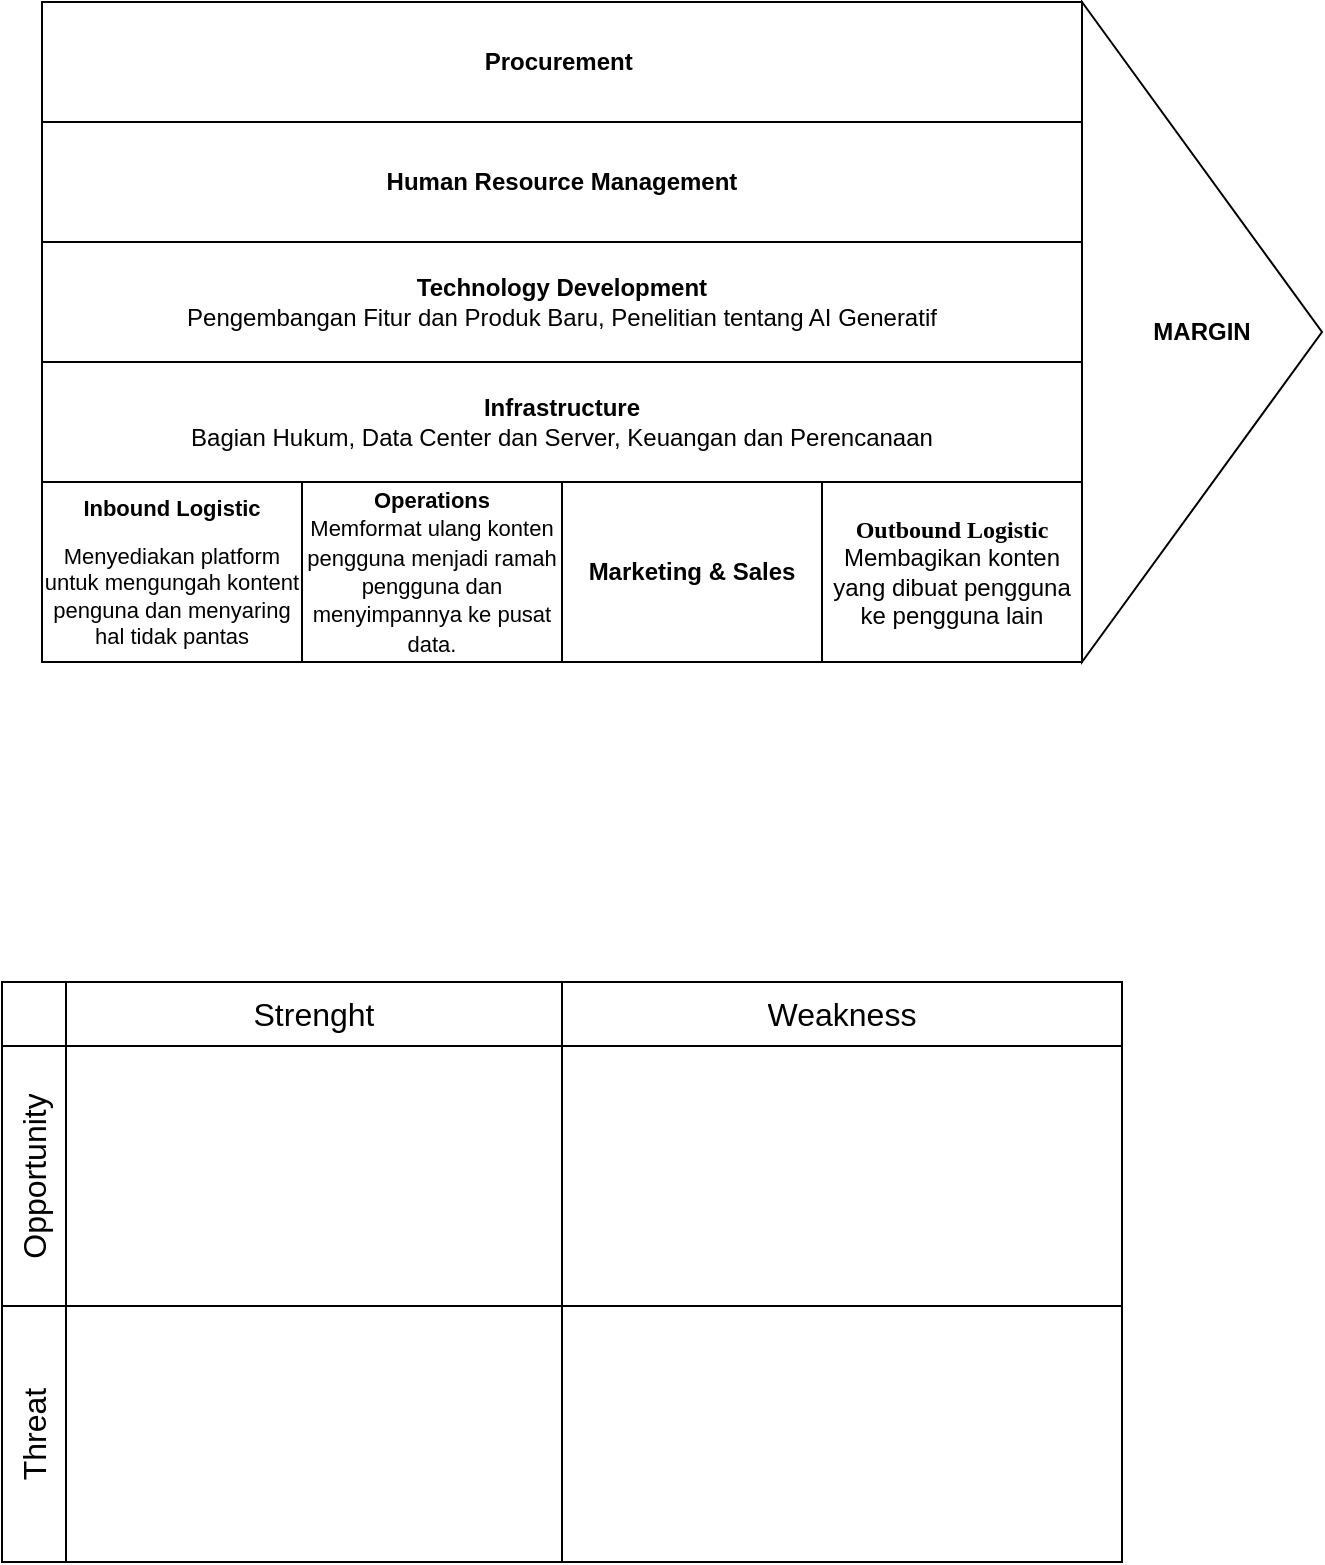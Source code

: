 <mxfile version="24.6.2" type="github">
  <diagram name="Page-1" id="Vned0AJL_Sf1EVz8iLoT">
    <mxGraphModel dx="922" dy="460" grid="1" gridSize="10" guides="1" tooltips="1" connect="1" arrows="1" fold="1" page="1" pageScale="1" pageWidth="850" pageHeight="1100" math="0" shadow="0">
      <root>
        <mxCell id="0" />
        <mxCell id="1" parent="0" />
        <mxCell id="iblUcHsWFGveh7NraL_f-11" value="" style="shape=table;startSize=0;container=1;collapsible=0;childLayout=tableLayout;fontSize=16;" parent="1" vertex="1">
          <mxGeometry x="20" y="530" width="560" height="290" as="geometry" />
        </mxCell>
        <mxCell id="iblUcHsWFGveh7NraL_f-12" value="" style="shape=tableRow;horizontal=0;startSize=0;swimlaneHead=0;swimlaneBody=0;strokeColor=inherit;top=0;left=0;bottom=0;right=0;collapsible=0;dropTarget=0;fillColor=none;points=[[0,0.5],[1,0.5]];portConstraint=eastwest;fontSize=16;" parent="iblUcHsWFGveh7NraL_f-11" vertex="1">
          <mxGeometry width="560" height="32" as="geometry" />
        </mxCell>
        <mxCell id="iblUcHsWFGveh7NraL_f-13" value="" style="shape=partialRectangle;html=1;whiteSpace=wrap;connectable=0;strokeColor=inherit;overflow=hidden;fillColor=none;top=0;left=0;bottom=0;right=0;pointerEvents=1;fontSize=16;" parent="iblUcHsWFGveh7NraL_f-12" vertex="1">
          <mxGeometry width="32" height="32" as="geometry">
            <mxRectangle width="32" height="32" as="alternateBounds" />
          </mxGeometry>
        </mxCell>
        <mxCell id="iblUcHsWFGveh7NraL_f-14" value="Strenght" style="shape=partialRectangle;html=1;whiteSpace=wrap;connectable=0;strokeColor=inherit;overflow=hidden;fillColor=none;top=0;left=0;bottom=0;right=0;pointerEvents=1;fontSize=16;" parent="iblUcHsWFGveh7NraL_f-12" vertex="1">
          <mxGeometry x="32" width="248" height="32" as="geometry">
            <mxRectangle width="248" height="32" as="alternateBounds" />
          </mxGeometry>
        </mxCell>
        <mxCell id="iblUcHsWFGveh7NraL_f-15" value="Weakness" style="shape=partialRectangle;html=1;whiteSpace=wrap;connectable=0;strokeColor=inherit;overflow=hidden;fillColor=none;top=0;left=0;bottom=0;right=0;pointerEvents=1;fontSize=16;" parent="iblUcHsWFGveh7NraL_f-12" vertex="1">
          <mxGeometry x="280" width="280" height="32" as="geometry">
            <mxRectangle width="280" height="32" as="alternateBounds" />
          </mxGeometry>
        </mxCell>
        <mxCell id="iblUcHsWFGveh7NraL_f-16" value="" style="shape=tableRow;horizontal=0;startSize=0;swimlaneHead=0;swimlaneBody=0;strokeColor=inherit;top=0;left=0;bottom=0;right=0;collapsible=0;dropTarget=0;fillColor=none;points=[[0,0.5],[1,0.5]];portConstraint=eastwest;fontSize=16;" parent="iblUcHsWFGveh7NraL_f-11" vertex="1">
          <mxGeometry y="32" width="560" height="130" as="geometry" />
        </mxCell>
        <mxCell id="iblUcHsWFGveh7NraL_f-17" value="Opportunity" style="shape=partialRectangle;html=1;whiteSpace=wrap;connectable=0;strokeColor=inherit;overflow=hidden;fillColor=none;top=0;left=0;bottom=0;right=0;pointerEvents=1;fontSize=16;horizontal=0;" parent="iblUcHsWFGveh7NraL_f-16" vertex="1">
          <mxGeometry width="32" height="130" as="geometry">
            <mxRectangle width="32" height="130" as="alternateBounds" />
          </mxGeometry>
        </mxCell>
        <mxCell id="iblUcHsWFGveh7NraL_f-18" value="" style="shape=partialRectangle;html=1;whiteSpace=wrap;connectable=0;strokeColor=inherit;overflow=hidden;fillColor=none;top=0;left=0;bottom=0;right=0;pointerEvents=1;fontSize=16;" parent="iblUcHsWFGveh7NraL_f-16" vertex="1">
          <mxGeometry x="32" width="248" height="130" as="geometry">
            <mxRectangle width="248" height="130" as="alternateBounds" />
          </mxGeometry>
        </mxCell>
        <mxCell id="iblUcHsWFGveh7NraL_f-19" value="" style="shape=partialRectangle;html=1;whiteSpace=wrap;connectable=0;strokeColor=inherit;overflow=hidden;fillColor=none;top=0;left=0;bottom=0;right=0;pointerEvents=1;fontSize=16;" parent="iblUcHsWFGveh7NraL_f-16" vertex="1">
          <mxGeometry x="280" width="280" height="130" as="geometry">
            <mxRectangle width="280" height="130" as="alternateBounds" />
          </mxGeometry>
        </mxCell>
        <mxCell id="iblUcHsWFGveh7NraL_f-20" value="" style="shape=tableRow;horizontal=0;startSize=0;swimlaneHead=0;swimlaneBody=0;strokeColor=inherit;top=0;left=0;bottom=0;right=0;collapsible=0;dropTarget=0;fillColor=none;points=[[0,0.5],[1,0.5]];portConstraint=eastwest;fontSize=16;" parent="iblUcHsWFGveh7NraL_f-11" vertex="1">
          <mxGeometry y="162" width="560" height="128" as="geometry" />
        </mxCell>
        <mxCell id="iblUcHsWFGveh7NraL_f-21" value="Threat" style="shape=partialRectangle;html=1;whiteSpace=wrap;connectable=0;strokeColor=inherit;overflow=hidden;fillColor=none;top=0;left=0;bottom=0;right=0;pointerEvents=1;fontSize=16;horizontal=0;" parent="iblUcHsWFGveh7NraL_f-20" vertex="1">
          <mxGeometry width="32" height="128" as="geometry">
            <mxRectangle width="32" height="128" as="alternateBounds" />
          </mxGeometry>
        </mxCell>
        <mxCell id="iblUcHsWFGveh7NraL_f-22" value="" style="shape=partialRectangle;html=1;whiteSpace=wrap;connectable=0;strokeColor=inherit;overflow=hidden;fillColor=none;top=0;left=0;bottom=0;right=0;pointerEvents=1;fontSize=16;" parent="iblUcHsWFGveh7NraL_f-20" vertex="1">
          <mxGeometry x="32" width="248" height="128" as="geometry">
            <mxRectangle width="248" height="128" as="alternateBounds" />
          </mxGeometry>
        </mxCell>
        <mxCell id="iblUcHsWFGveh7NraL_f-23" value="" style="shape=partialRectangle;html=1;whiteSpace=wrap;connectable=0;strokeColor=inherit;overflow=hidden;fillColor=none;top=0;left=0;bottom=0;right=0;pointerEvents=1;fontSize=16;" parent="iblUcHsWFGveh7NraL_f-20" vertex="1">
          <mxGeometry x="280" width="280" height="128" as="geometry">
            <mxRectangle width="280" height="128" as="alternateBounds" />
          </mxGeometry>
        </mxCell>
        <mxCell id="iblUcHsWFGveh7NraL_f-1" value="&lt;b&gt;Procurement&amp;nbsp;&lt;/b&gt;" style="rounded=0;whiteSpace=wrap;html=1;" parent="1" vertex="1">
          <mxGeometry x="40" y="40" width="520" height="60" as="geometry" />
        </mxCell>
        <mxCell id="iblUcHsWFGveh7NraL_f-2" value="&lt;b&gt;Technology Development&lt;/b&gt;&lt;div&gt;Pengembangan Fitur dan Produk Baru, Penelitian tentang AI Generatif&lt;br&gt;&lt;/div&gt;" style="rounded=0;whiteSpace=wrap;html=1;" parent="1" vertex="1">
          <mxGeometry x="40" y="160" width="520" height="60" as="geometry" />
        </mxCell>
        <mxCell id="iblUcHsWFGveh7NraL_f-3" value="&lt;p style=&quot;text-indent:0cm&quot; class=&quot;Body&quot;&gt;&lt;span lang=&quot;SV&quot;&gt;&lt;b&gt;Human Resource Management&lt;/b&gt;&lt;/span&gt;&lt;/p&gt;" style="rounded=0;whiteSpace=wrap;html=1;" parent="1" vertex="1">
          <mxGeometry x="40" y="100" width="520" height="60" as="geometry" />
        </mxCell>
        <mxCell id="iblUcHsWFGveh7NraL_f-4" value="&lt;span style=&quot;text-indent: 0cm; background-color: initial;&quot;&gt;&lt;b&gt;Infrastructure&lt;/b&gt;&lt;/span&gt;&lt;div&gt;Bagian Hukum, Data Center dan Server, Keuangan dan Perencanaan&lt;br&gt;&lt;/div&gt;" style="rounded=0;whiteSpace=wrap;html=1;" parent="1" vertex="1">
          <mxGeometry x="40" y="220" width="520" height="60" as="geometry" />
        </mxCell>
        <mxCell id="iblUcHsWFGveh7NraL_f-5" value="&lt;p style=&quot;text-indent: 0cm; font-size: 11px;&quot; class=&quot;Body&quot;&gt;&lt;span style=&quot;&quot; lang=&quot;SV&quot;&gt;&lt;font style=&quot;font-size: 11px;&quot;&gt;&lt;b style=&quot;&quot;&gt;Inbound Logistic&lt;/b&gt;&lt;/font&gt;&lt;/span&gt;&lt;/p&gt;&lt;p style=&quot;text-indent: 0cm; font-size: 11px;&quot; class=&quot;Body&quot;&gt;&lt;span style=&quot;background-color: initial; text-indent: 0cm;&quot;&gt;Menyediakan platform untuk mengungah kontent penguna dan menyaring hal tidak pantas&lt;/span&gt;&lt;/p&gt;" style="rounded=0;whiteSpace=wrap;html=1;" parent="1" vertex="1">
          <mxGeometry x="40" y="280" width="130" height="90" as="geometry" />
        </mxCell>
        <mxCell id="iblUcHsWFGveh7NraL_f-6" value="&lt;div&gt;&lt;b&gt;&lt;span style=&quot;&quot; lang=&quot;SV&quot;&gt;&lt;font style=&quot;font-size: 12px;&quot;&gt;Marketing &amp;amp; Sales&lt;/font&gt;&lt;/span&gt;&lt;/b&gt;&lt;br&gt;&lt;/div&gt;" style="rounded=0;whiteSpace=wrap;html=1;" parent="1" vertex="1">
          <mxGeometry x="300" y="280" width="130" height="90" as="geometry" />
        </mxCell>
        <mxCell id="iblUcHsWFGveh7NraL_f-7" value="&lt;div style=&quot;&quot;&gt;&lt;b style=&quot;background-color: initial;&quot;&gt;&lt;span style=&quot;font-family: &amp;quot;Times New Roman&amp;quot;, serif;&quot; lang=&quot;SV&quot;&gt;&lt;font style=&quot;font-size: 12px;&quot;&gt;Outbound Logistic&lt;/font&gt;&lt;/span&gt;&lt;/b&gt;&lt;/div&gt;&lt;div style=&quot;&quot;&gt;Membagikan konten yang dibuat pengguna ke pengguna lain&lt;br&gt;&lt;/div&gt;" style="rounded=0;whiteSpace=wrap;html=1;" parent="1" vertex="1">
          <mxGeometry x="430" y="280" width="130" height="90" as="geometry" />
        </mxCell>
        <mxCell id="iblUcHsWFGveh7NraL_f-8" value="&lt;div style=&quot;font-size: 11px;&quot;&gt;&lt;font style=&quot;font-size: 11px;&quot;&gt;&lt;b&gt;&lt;span style=&quot;&quot; lang=&quot;SV&quot;&gt;Operations&lt;/span&gt;&lt;/b&gt;&lt;br&gt;&lt;/font&gt;&lt;/div&gt;&lt;div style=&quot;&quot;&gt;&lt;span style=&quot;font-size: 11px;&quot;&gt;Memformat ulang konten pengguna menjadi ramah pengguna dan menyimpannya ke pusat data.&lt;/span&gt;&lt;br&gt;&lt;/div&gt;" style="rounded=0;whiteSpace=wrap;html=1;" parent="1" vertex="1">
          <mxGeometry x="170" y="280" width="130" height="90" as="geometry" />
        </mxCell>
        <mxCell id="iblUcHsWFGveh7NraL_f-10" value="&lt;b&gt;MARGIN&lt;/b&gt;" style="triangle;whiteSpace=wrap;html=1;" parent="1" vertex="1">
          <mxGeometry x="560" y="40" width="120" height="330" as="geometry" />
        </mxCell>
      </root>
    </mxGraphModel>
  </diagram>
</mxfile>
